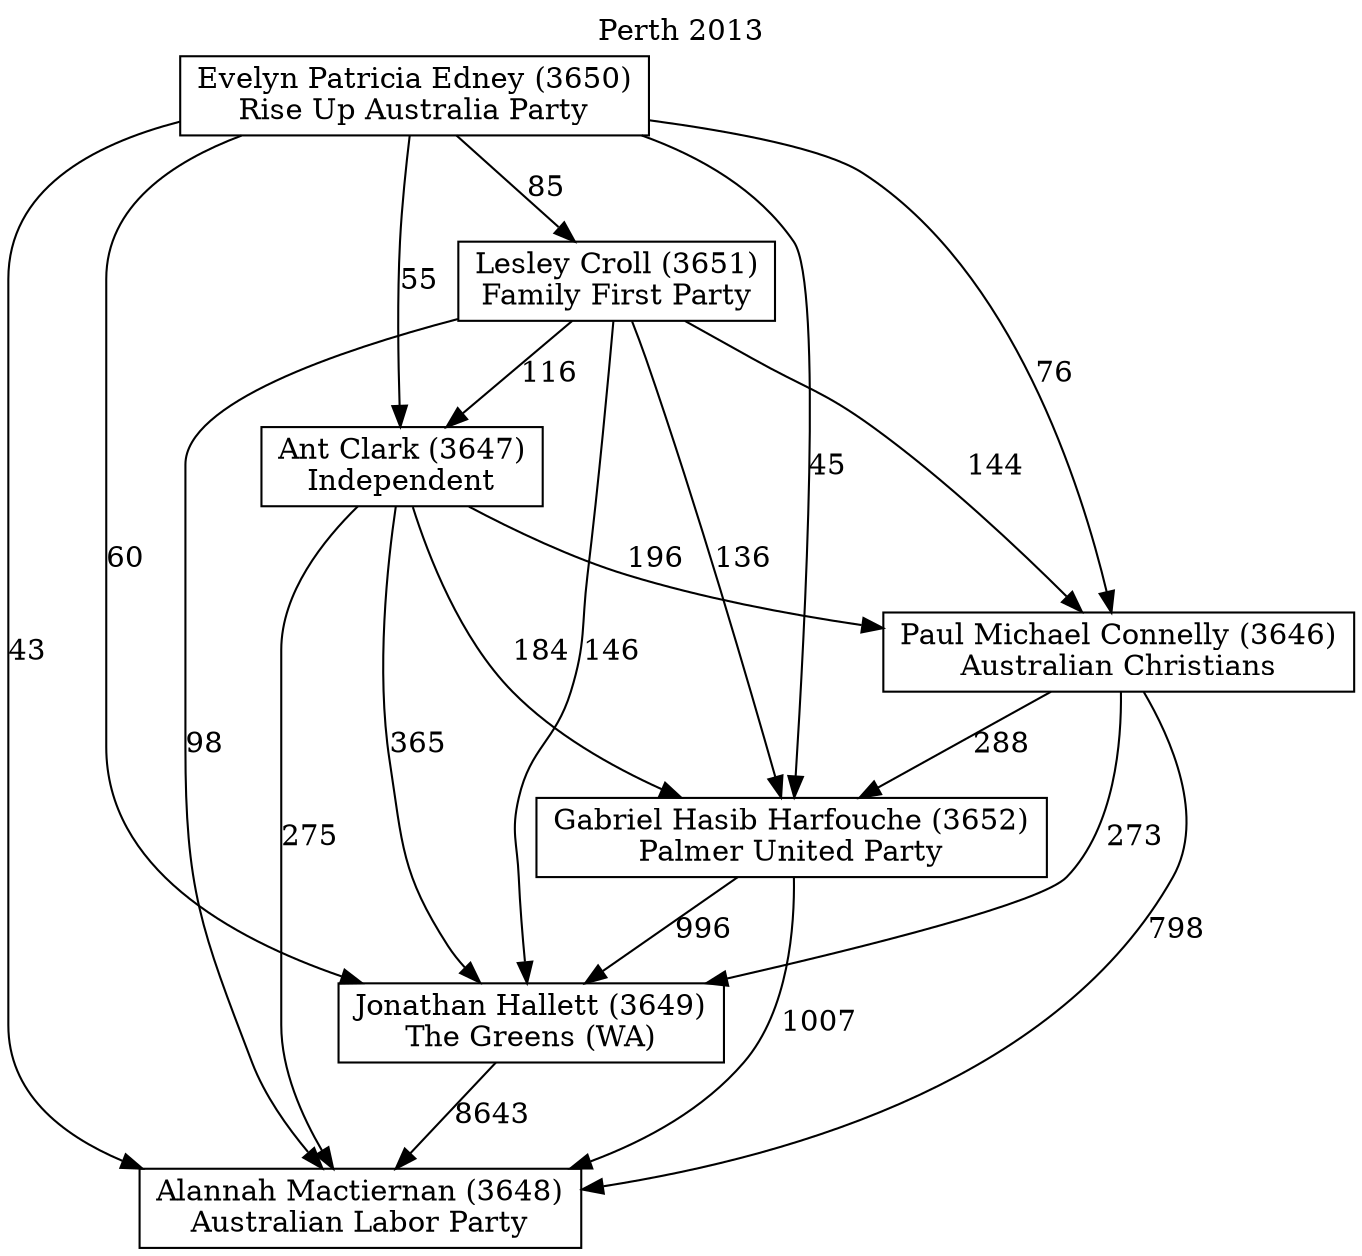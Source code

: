 // House preference flow
digraph "Alannah Mactiernan (3648)_Perth_2013" {
	graph [label="Perth 2013" labelloc=t mclimit=10]
	node [shape=box]
	"Alannah Mactiernan (3648)" [label="Alannah Mactiernan (3648)
Australian Labor Party"]
	"Jonathan Hallett (3649)" [label="Jonathan Hallett (3649)
The Greens (WA)"]
	"Gabriel Hasib Harfouche (3652)" [label="Gabriel Hasib Harfouche (3652)
Palmer United Party"]
	"Paul Michael Connelly (3646)" [label="Paul Michael Connelly (3646)
Australian Christians"]
	"Ant Clark (3647)" [label="Ant Clark (3647)
Independent"]
	"Lesley Croll (3651)" [label="Lesley Croll (3651)
Family First Party"]
	"Evelyn Patricia Edney (3650)" [label="Evelyn Patricia Edney (3650)
Rise Up Australia Party"]
	"Jonathan Hallett (3649)" -> "Alannah Mactiernan (3648)" [label=8643]
	"Gabriel Hasib Harfouche (3652)" -> "Jonathan Hallett (3649)" [label=996]
	"Paul Michael Connelly (3646)" -> "Gabriel Hasib Harfouche (3652)" [label=288]
	"Ant Clark (3647)" -> "Paul Michael Connelly (3646)" [label=196]
	"Lesley Croll (3651)" -> "Ant Clark (3647)" [label=116]
	"Evelyn Patricia Edney (3650)" -> "Lesley Croll (3651)" [label=85]
	"Gabriel Hasib Harfouche (3652)" -> "Alannah Mactiernan (3648)" [label=1007]
	"Paul Michael Connelly (3646)" -> "Alannah Mactiernan (3648)" [label=798]
	"Ant Clark (3647)" -> "Alannah Mactiernan (3648)" [label=275]
	"Lesley Croll (3651)" -> "Alannah Mactiernan (3648)" [label=98]
	"Evelyn Patricia Edney (3650)" -> "Alannah Mactiernan (3648)" [label=43]
	"Evelyn Patricia Edney (3650)" -> "Ant Clark (3647)" [label=55]
	"Lesley Croll (3651)" -> "Paul Michael Connelly (3646)" [label=144]
	"Evelyn Patricia Edney (3650)" -> "Paul Michael Connelly (3646)" [label=76]
	"Ant Clark (3647)" -> "Gabriel Hasib Harfouche (3652)" [label=184]
	"Lesley Croll (3651)" -> "Gabriel Hasib Harfouche (3652)" [label=136]
	"Evelyn Patricia Edney (3650)" -> "Gabriel Hasib Harfouche (3652)" [label=45]
	"Paul Michael Connelly (3646)" -> "Jonathan Hallett (3649)" [label=273]
	"Ant Clark (3647)" -> "Jonathan Hallett (3649)" [label=365]
	"Lesley Croll (3651)" -> "Jonathan Hallett (3649)" [label=146]
	"Evelyn Patricia Edney (3650)" -> "Jonathan Hallett (3649)" [label=60]
}

